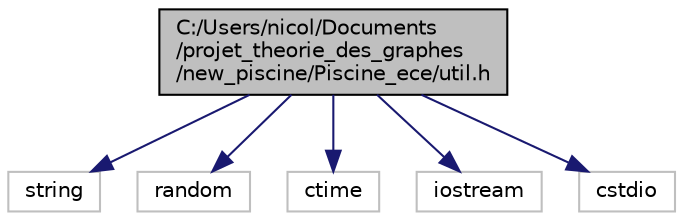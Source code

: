 digraph "C:/Users/nicol/Documents/projet_theorie_des_graphes/new_piscine/Piscine_ece/util.h"
{
 // LATEX_PDF_SIZE
  edge [fontname="Helvetica",fontsize="10",labelfontname="Helvetica",labelfontsize="10"];
  node [fontname="Helvetica",fontsize="10",shape=record];
  Node0 [label="C:/Users/nicol/Documents\l/projet_theorie_des_graphes\l/new_piscine/Piscine_ece/util.h",height=0.2,width=0.4,color="black", fillcolor="grey75", style="filled", fontcolor="black",tooltip=" "];
  Node0 -> Node1 [color="midnightblue",fontsize="10",style="solid",fontname="Helvetica"];
  Node1 [label="string",height=0.2,width=0.4,color="grey75", fillcolor="white", style="filled",tooltip=" "];
  Node0 -> Node2 [color="midnightblue",fontsize="10",style="solid",fontname="Helvetica"];
  Node2 [label="random",height=0.2,width=0.4,color="grey75", fillcolor="white", style="filled",tooltip=" "];
  Node0 -> Node3 [color="midnightblue",fontsize="10",style="solid",fontname="Helvetica"];
  Node3 [label="ctime",height=0.2,width=0.4,color="grey75", fillcolor="white", style="filled",tooltip=" "];
  Node0 -> Node4 [color="midnightblue",fontsize="10",style="solid",fontname="Helvetica"];
  Node4 [label="iostream",height=0.2,width=0.4,color="grey75", fillcolor="white", style="filled",tooltip=" "];
  Node0 -> Node5 [color="midnightblue",fontsize="10",style="solid",fontname="Helvetica"];
  Node5 [label="cstdio",height=0.2,width=0.4,color="grey75", fillcolor="white", style="filled",tooltip=" "];
}
